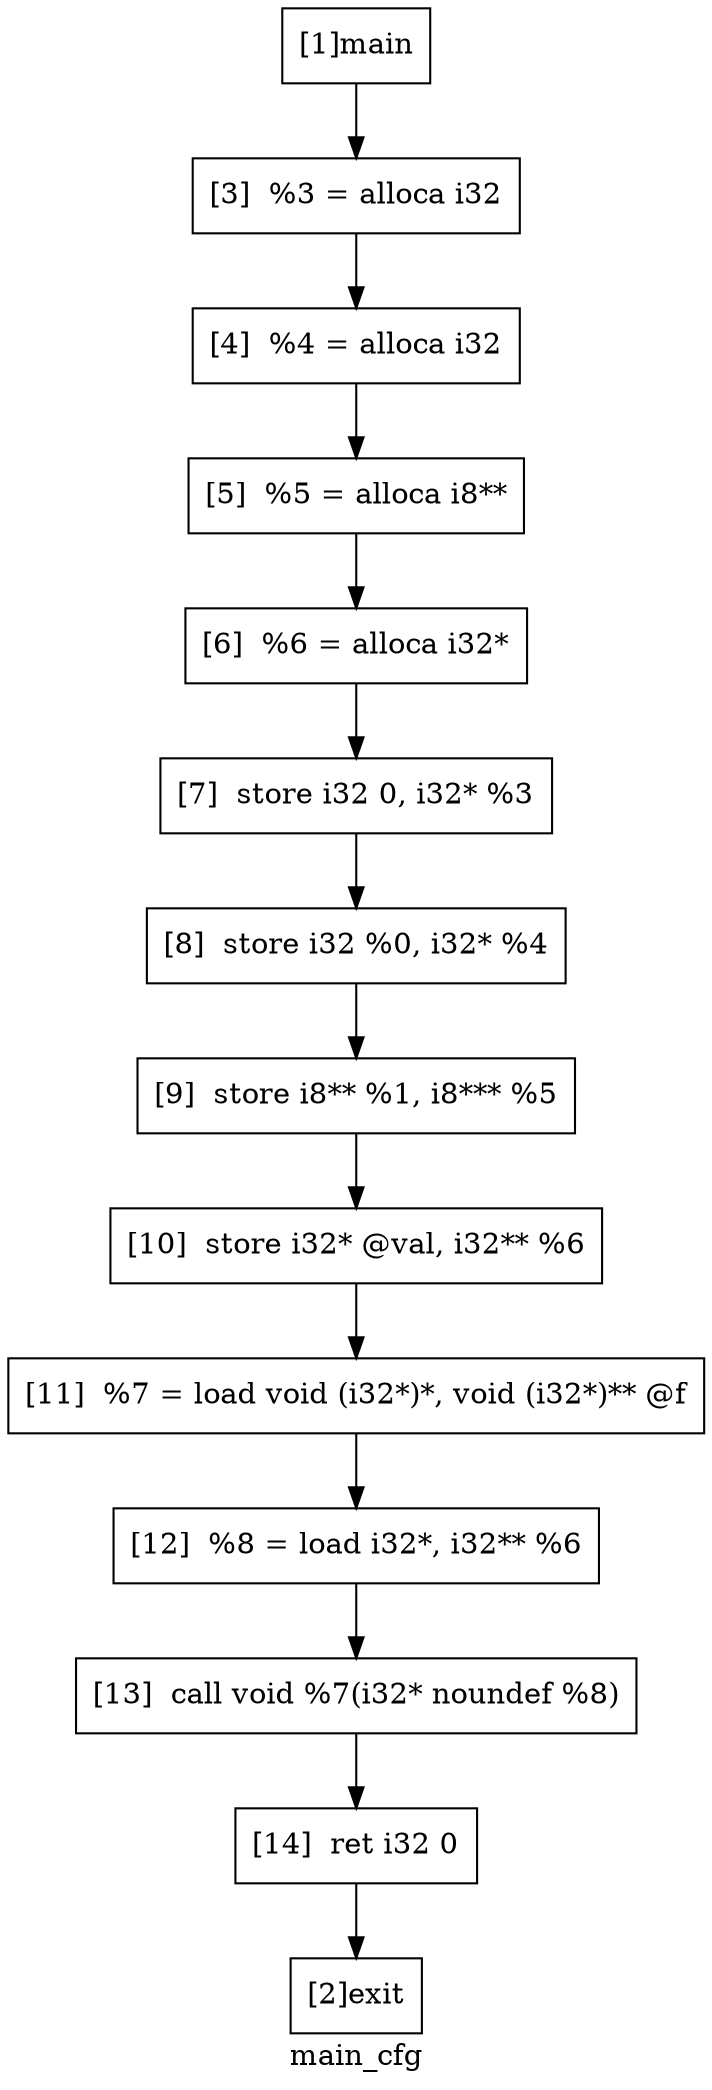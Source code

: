 digraph "main_cfg"{
	label="main_cfg";


	// Define the nodes
	N1 [shape=rectangle, color=black,label="[1]main"];
	N2 [shape=rectangle, color=black,label="[2]exit"];
	N3 [shape=rectangle, color=black,label="[3]  %3 = alloca i32"];
	N4 [shape=rectangle, color=black,label="[4]  %4 = alloca i32"];
	N5 [shape=rectangle, color=black,label="[5]  %5 = alloca i8**"];
	N6 [shape=rectangle, color=black,label="[6]  %6 = alloca i32*"];
	N7 [shape=rectangle, color=black,label="[7]  store i32 0, i32* %3"];
	N8 [shape=rectangle, color=black,label="[8]  store i32 %0, i32* %4"];
	N9 [shape=rectangle, color=black,label="[9]  store i8** %1, i8*** %5"];
	N10 [shape=rectangle, color=black,label="[10]  store i32* @val, i32** %6"];
	N11 [shape=rectangle, color=black,label="[11]  %7 = load void (i32*)*, void (i32*)** @f"];
	N12 [shape=rectangle, color=black,label="[12]  %8 = load i32*, i32** %6"];
	N13 [shape=rectangle, color=black,label="[13]  call void %7(i32* noundef %8)"];
	N14 [shape=rectangle, color=black,label="[14]  ret i32 0"];


	// Define the edges
	N1 -> N3[color=black,label=""];
	N3 -> N4[color=black,label=""];
	N4 -> N5[color=black,label=""];
	N5 -> N6[color=black,label=""];
	N6 -> N7[color=black,label=""];
	N7 -> N8[color=black,label=""];
	N8 -> N9[color=black,label=""];
	N9 -> N10[color=black,label=""];
	N10 -> N11[color=black,label=""];
	N11 -> N12[color=black,label=""];
	N12 -> N13[color=black,label=""];
	N13 -> N14[color=black,label=""];
	N14 -> N2[color=black,label=""];
}
